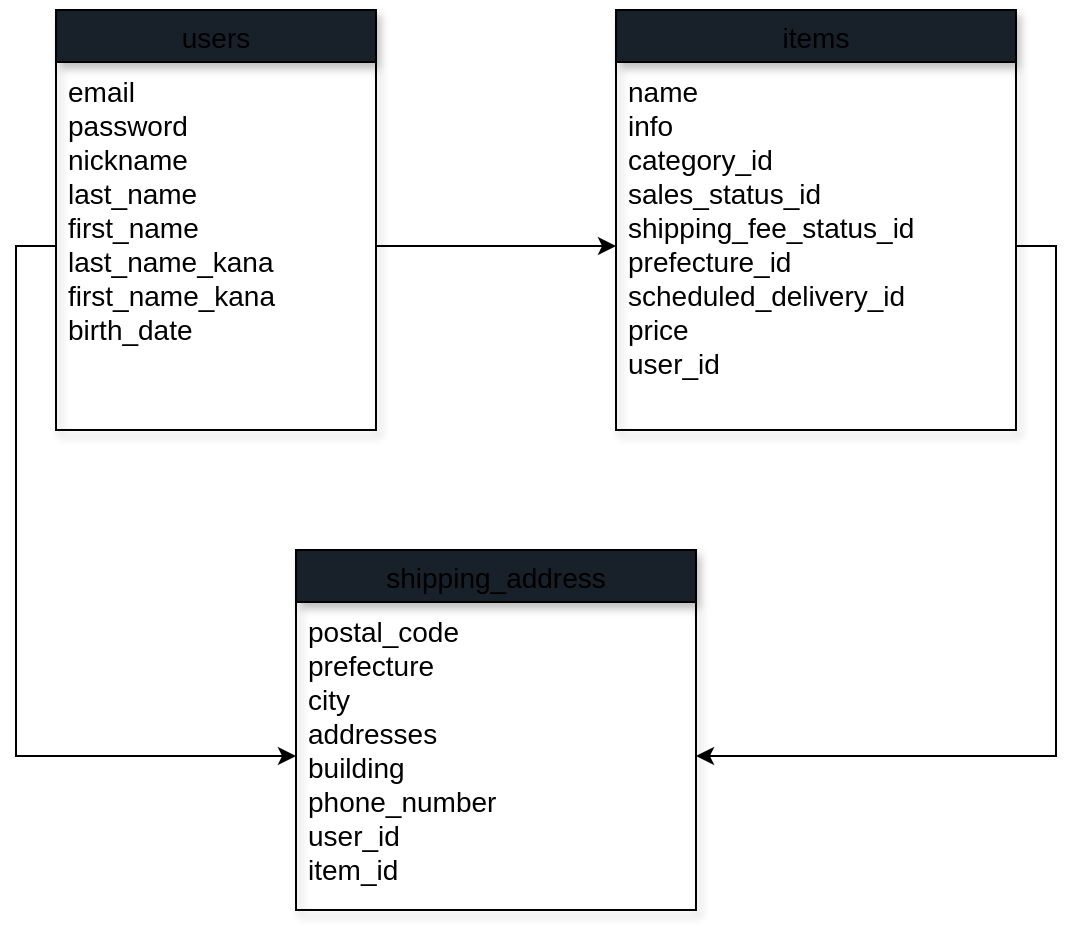 <mxfile version="13.6.5">
    <diagram id="rHYUSSCg7n0p2Dwf9vDB" name="ページ1">
        <mxGraphModel dx="565" dy="205" grid="1" gridSize="10" guides="1" tooltips="1" connect="1" arrows="1" fold="1" page="1" pageScale="1" pageWidth="827" pageHeight="1169" math="0" shadow="0">
            <root>
                <mxCell id="0"/>
                <mxCell id="1" parent="0"/>
                <mxCell id="142" value="users" style="swimlane;fontStyle=0;childLayout=stackLayout;horizontal=1;startSize=26;horizontalStack=0;resizeParent=1;resizeParentMax=0;resizeLast=0;collapsible=1;marginBottom=0;align=center;fontSize=14;shadow=1;fillColor=#18202A;" vertex="1" parent="1">
                    <mxGeometry x="80" y="130" width="160" height="210" as="geometry"/>
                </mxCell>
                <mxCell id="143" value="email&#10;password&#10;nickname&#10;last_name&#10;first_name&#10;last_name_kana&#10;first_name_kana&#10;birth_date" style="text;strokeColor=none;fillColor=none;spacingLeft=4;spacingRight=4;overflow=hidden;rotatable=0;points=[[0,0.5],[1,0.5]];portConstraint=eastwest;fontSize=14;align=left;verticalAlign=top;" vertex="1" parent="142">
                    <mxGeometry y="26" width="160" height="184" as="geometry"/>
                </mxCell>
                <mxCell id="148" value="shipping_address" style="swimlane;fontStyle=0;childLayout=stackLayout;horizontal=1;startSize=26;horizontalStack=0;resizeParent=1;resizeParentMax=0;resizeLast=0;collapsible=1;marginBottom=0;align=center;fontSize=14;shadow=1;fillColor=#18202A;" vertex="1" parent="1">
                    <mxGeometry x="200" y="400" width="200" height="180" as="geometry"/>
                </mxCell>
                <mxCell id="149" value="postal_code&#10;prefecture&#10;city&#10;addresses&#10;building&#10;phone_number&#10;user_id&#10;item_id" style="text;strokeColor=none;fillColor=none;spacingLeft=4;spacingRight=4;overflow=hidden;rotatable=0;points=[[0,0.5],[1,0.5]];portConstraint=eastwest;fontSize=14;align=left;verticalAlign=top;" vertex="1" parent="148">
                    <mxGeometry y="26" width="200" height="154" as="geometry"/>
                </mxCell>
                <mxCell id="150" style="edgeStyle=orthogonalEdgeStyle;rounded=0;orthogonalLoop=1;jettySize=auto;html=1;exitX=1;exitY=0.5;exitDx=0;exitDy=0;startSize=30;fontSize=14;" edge="1" parent="1" source="143" target="147">
                    <mxGeometry relative="1" as="geometry"/>
                </mxCell>
                <mxCell id="151" style="edgeStyle=orthogonalEdgeStyle;rounded=0;orthogonalLoop=1;jettySize=auto;html=1;exitX=0;exitY=0.5;exitDx=0;exitDy=0;entryX=0;entryY=0.5;entryDx=0;entryDy=0;startSize=30;fontSize=14;" edge="1" parent="1" source="143" target="149">
                    <mxGeometry relative="1" as="geometry"/>
                </mxCell>
                <mxCell id="152" style="edgeStyle=orthogonalEdgeStyle;rounded=0;orthogonalLoop=1;jettySize=auto;html=1;exitX=1;exitY=0.5;exitDx=0;exitDy=0;entryX=1;entryY=0.5;entryDx=0;entryDy=0;fontSize=14;startArrow=none;startFill=0;" edge="1" parent="1" source="147" target="149">
                    <mxGeometry relative="1" as="geometry"/>
                </mxCell>
                <mxCell id="146" value="items" style="swimlane;fontStyle=0;childLayout=stackLayout;horizontal=1;startSize=26;horizontalStack=0;resizeParent=1;resizeParentMax=0;resizeLast=0;collapsible=1;marginBottom=0;align=center;fontSize=14;shadow=1;fillColor=#18202A;" vertex="1" parent="1">
                    <mxGeometry x="360" y="130" width="200" height="210" as="geometry"/>
                </mxCell>
                <mxCell id="147" value="name&#10;info&#10;category_id&#10;sales_status_id&#10;shipping_fee_status_id&#10;prefecture_id&#10;scheduled_delivery_id&#10;price&#10;user_id&#10;" style="text;strokeColor=none;fillColor=none;spacingLeft=4;spacingRight=4;overflow=hidden;rotatable=0;points=[[0,0.5],[1,0.5]];portConstraint=eastwest;fontSize=14;align=left;verticalAlign=top;" vertex="1" parent="146">
                    <mxGeometry y="26" width="200" height="184" as="geometry"/>
                </mxCell>
            </root>
        </mxGraphModel>
    </diagram>
</mxfile>